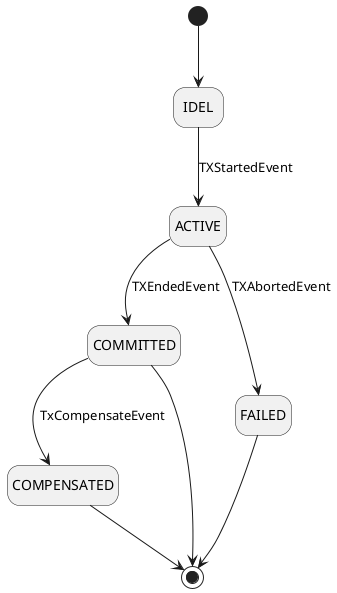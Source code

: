 @startuml
hide empty description

[*] --> IDEL
IDEL --> ACTIVE : TXStartedEvent
ACTIVE --> COMMITTED : TXEndedEvent
ACTIVE --> FAILED : TXAbortedEvent
COMMITTED --> COMPENSATED : TxCompensateEvent
COMMITTED --> [*]
FAILED --> [*]
COMPENSATED --> [*]

@enduml
